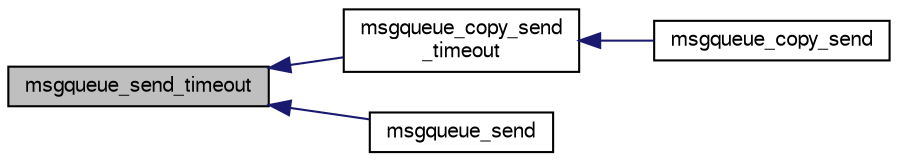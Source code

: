 digraph "msgqueue_send_timeout"
{
  edge [fontname="FreeSans",fontsize="10",labelfontname="FreeSans",labelfontsize="10"];
  node [fontname="FreeSans",fontsize="10",shape=record];
  rankdir="LR";
  Node1 [label="msgqueue_send_timeout",height=0.2,width=0.4,color="black", fillcolor="grey75", style="filled", fontcolor="black"];
  Node1 -> Node2 [dir="back",color="midnightblue",fontsize="10",style="solid",fontname="FreeSans"];
  Node2 [label="msgqueue_copy_send\l_timeout",height=0.2,width=0.4,color="black", fillcolor="white", style="filled",URL="$msg__queue_8h.html#aac728799fec55bd850be4fbc674628a9",tooltip="send a buffer NOT previously allocated "];
  Node2 -> Node3 [dir="back",color="midnightblue",fontsize="10",style="solid",fontname="FreeSans"];
  Node3 [label="msgqueue_copy_send",height=0.2,width=0.4,color="black", fillcolor="white", style="filled",URL="$msg__queue_8h.html#ab8e38447d739bbdfab151c413e813070",tooltip="send a buffer NOT previously allocated "];
  Node1 -> Node4 [dir="back",color="midnightblue",fontsize="10",style="solid",fontname="FreeSans"];
  Node4 [label="msgqueue_send",height=0.2,width=0.4,color="black", fillcolor="white", style="filled",URL="$msg__queue_8h.html#a6b457b8a24d51625e782035fe54622a7",tooltip="send a buffer previously allocated by msgqueue_malloc_before_send "];
}
